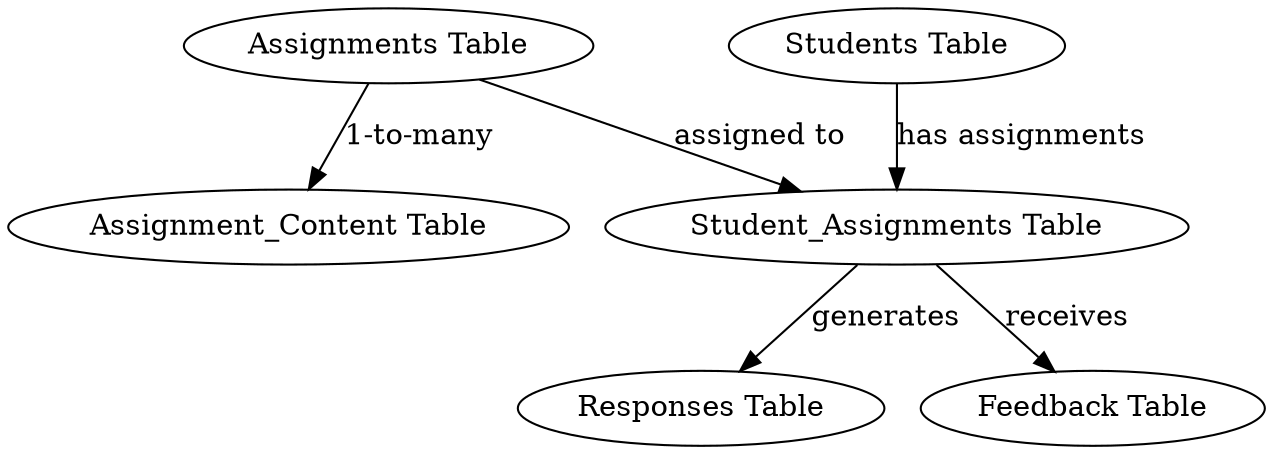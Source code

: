 // Data Relationships and Structure
digraph {
	Assignments [label="Assignments Table"]
	AssignmentContent [label="Assignment_Content Table"]
	Students [label="Students Table"]
	StudentAssignments [label="Student_Assignments Table"]
	Responses [label="Responses Table"]
	Feedback [label="Feedback Table"]
	Assignments -> AssignmentContent [label="1-to-many"]
	Assignments -> StudentAssignments [label="assigned to"]
	Students -> StudentAssignments [label="has assignments"]
	StudentAssignments -> Responses [label=generates]
	StudentAssignments -> Feedback [label=receives]
}
